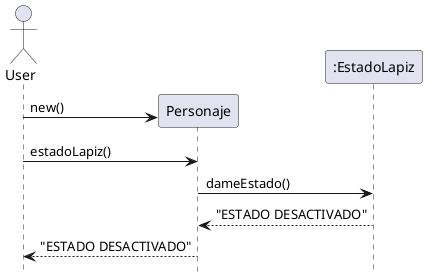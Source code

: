 @startuml

hide footbox
actor User

create Personaje
User -> Personaje: new()
User -> Personaje: estadoLapiz()

Personaje -> ":EstadoLapiz": dameEstado()

":EstadoLapiz" --> Personaje: "ESTADO DESACTIVADO"
Personaje --> User: "ESTADO DESACTIVADO"

@enduml